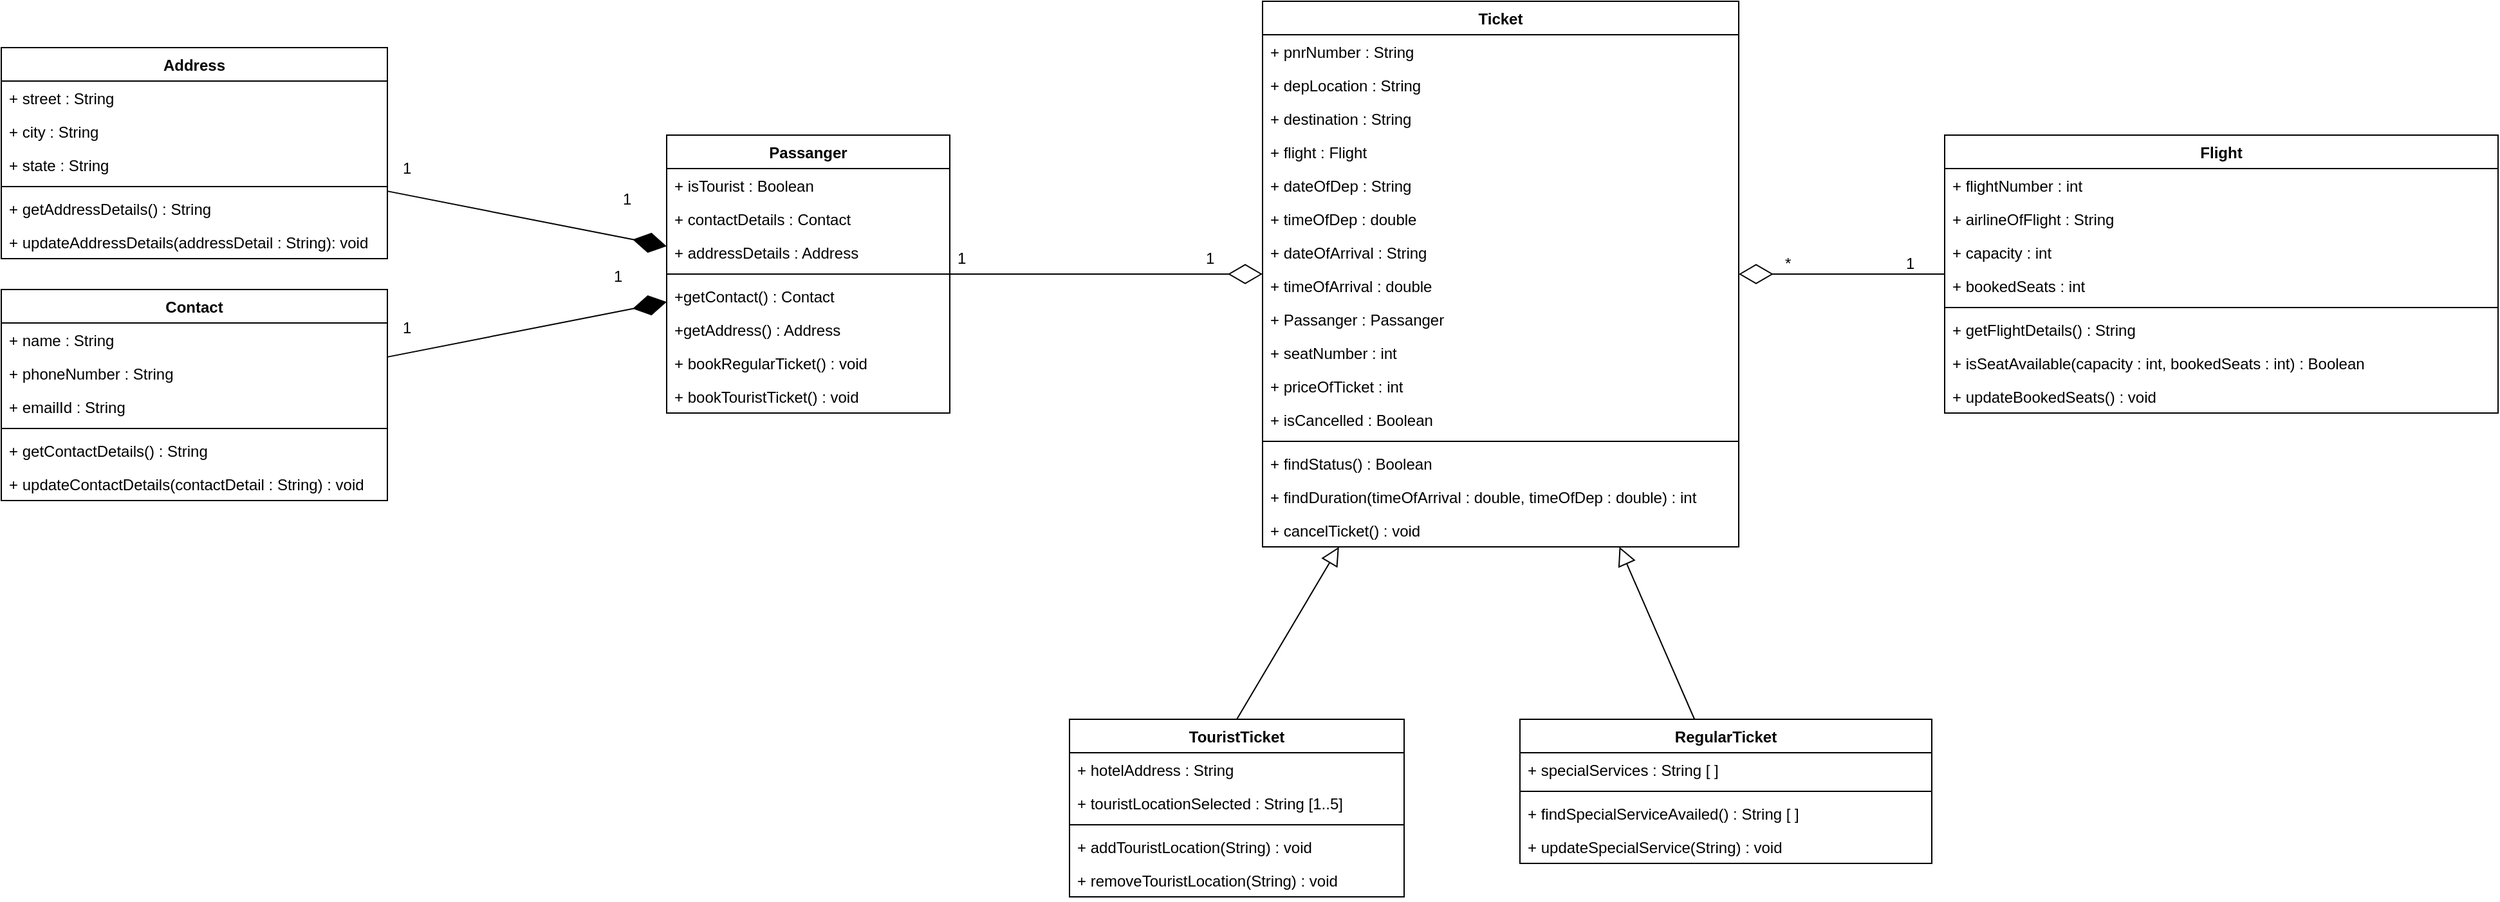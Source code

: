 <mxfile version="15.9.1" type="device"><diagram id="C5RBs43oDa-KdzZeNtuy" name="Page-1"><mxGraphModel dx="2980" dy="1078" grid="1" gridSize="10" guides="1" tooltips="1" connect="1" arrows="1" fold="1" page="1" pageScale="1" pageWidth="827" pageHeight="1169" math="0" shadow="0"><root><mxCell id="WIyWlLk6GJQsqaUBKTNV-0"/><mxCell id="WIyWlLk6GJQsqaUBKTNV-1" parent="WIyWlLk6GJQsqaUBKTNV-0"/><mxCell id="G9-gEGS7vCgU-s8YC3hp-8" value="Flight" style="swimlane;fontStyle=1;align=center;verticalAlign=top;childLayout=stackLayout;horizontal=1;startSize=26;horizontalStack=0;resizeParent=1;resizeParentMax=0;resizeLast=0;collapsible=1;marginBottom=0;" vertex="1" parent="WIyWlLk6GJQsqaUBKTNV-1"><mxGeometry x="1600" y="144" width="430" height="216" as="geometry"><mxRectangle x="60" y="90" width="70" height="26" as="alternateBounds"/></mxGeometry></mxCell><mxCell id="G9-gEGS7vCgU-s8YC3hp-9" value="+ flightNumber : int" style="text;strokeColor=none;fillColor=none;align=left;verticalAlign=top;spacingLeft=4;spacingRight=4;overflow=hidden;rotatable=0;points=[[0,0.5],[1,0.5]];portConstraint=eastwest;" vertex="1" parent="G9-gEGS7vCgU-s8YC3hp-8"><mxGeometry y="26" width="430" height="26" as="geometry"/></mxCell><mxCell id="G9-gEGS7vCgU-s8YC3hp-12" value="+ airlineOfFlight : String" style="text;strokeColor=none;fillColor=none;align=left;verticalAlign=top;spacingLeft=4;spacingRight=4;overflow=hidden;rotatable=0;points=[[0,0.5],[1,0.5]];portConstraint=eastwest;" vertex="1" parent="G9-gEGS7vCgU-s8YC3hp-8"><mxGeometry y="52" width="430" height="26" as="geometry"/></mxCell><mxCell id="G9-gEGS7vCgU-s8YC3hp-14" value="+ capacity : int" style="text;strokeColor=none;fillColor=none;align=left;verticalAlign=top;spacingLeft=4;spacingRight=4;overflow=hidden;rotatable=0;points=[[0,0.5],[1,0.5]];portConstraint=eastwest;" vertex="1" parent="G9-gEGS7vCgU-s8YC3hp-8"><mxGeometry y="78" width="430" height="26" as="geometry"/></mxCell><mxCell id="G9-gEGS7vCgU-s8YC3hp-13" value="+ bookedSeats : int" style="text;strokeColor=none;fillColor=none;align=left;verticalAlign=top;spacingLeft=4;spacingRight=4;overflow=hidden;rotatable=0;points=[[0,0.5],[1,0.5]];portConstraint=eastwest;" vertex="1" parent="G9-gEGS7vCgU-s8YC3hp-8"><mxGeometry y="104" width="430" height="26" as="geometry"/></mxCell><mxCell id="G9-gEGS7vCgU-s8YC3hp-10" value="" style="line;strokeWidth=1;fillColor=none;align=left;verticalAlign=middle;spacingTop=-1;spacingLeft=3;spacingRight=3;rotatable=0;labelPosition=right;points=[];portConstraint=eastwest;" vertex="1" parent="G9-gEGS7vCgU-s8YC3hp-8"><mxGeometry y="130" width="430" height="8" as="geometry"/></mxCell><mxCell id="G9-gEGS7vCgU-s8YC3hp-17" value="+ getFlightDetails() : String" style="text;strokeColor=none;fillColor=none;align=left;verticalAlign=top;spacingLeft=4;spacingRight=4;overflow=hidden;rotatable=0;points=[[0,0.5],[1,0.5]];portConstraint=eastwest;" vertex="1" parent="G9-gEGS7vCgU-s8YC3hp-8"><mxGeometry y="138" width="430" height="26" as="geometry"/></mxCell><mxCell id="G9-gEGS7vCgU-s8YC3hp-16" value="+ isSeatAvailable(capacity : int, bookedSeats : int) : Boolean" style="text;strokeColor=none;fillColor=none;align=left;verticalAlign=top;spacingLeft=4;spacingRight=4;overflow=hidden;rotatable=0;points=[[0,0.5],[1,0.5]];portConstraint=eastwest;" vertex="1" parent="G9-gEGS7vCgU-s8YC3hp-8"><mxGeometry y="164" width="430" height="26" as="geometry"/></mxCell><mxCell id="G9-gEGS7vCgU-s8YC3hp-11" value="+ updateBookedSeats() : void" style="text;strokeColor=none;fillColor=none;align=left;verticalAlign=top;spacingLeft=4;spacingRight=4;overflow=hidden;rotatable=0;points=[[0,0.5],[1,0.5]];portConstraint=eastwest;" vertex="1" parent="G9-gEGS7vCgU-s8YC3hp-8"><mxGeometry y="190" width="430" height="26" as="geometry"/></mxCell><mxCell id="G9-gEGS7vCgU-s8YC3hp-18" value="Passanger" style="swimlane;fontStyle=1;align=center;verticalAlign=top;childLayout=stackLayout;horizontal=1;startSize=26;horizontalStack=0;resizeParent=1;resizeParentMax=0;resizeLast=0;collapsible=1;marginBottom=0;" vertex="1" parent="WIyWlLk6GJQsqaUBKTNV-1"><mxGeometry x="607" y="144" width="220" height="216" as="geometry"/></mxCell><mxCell id="G9-gEGS7vCgU-s8YC3hp-19" value="+ isTourist : Boolean" style="text;strokeColor=none;fillColor=none;align=left;verticalAlign=top;spacingLeft=4;spacingRight=4;overflow=hidden;rotatable=0;points=[[0,0.5],[1,0.5]];portConstraint=eastwest;" vertex="1" parent="G9-gEGS7vCgU-s8YC3hp-18"><mxGeometry y="26" width="220" height="26" as="geometry"/></mxCell><mxCell id="G9-gEGS7vCgU-s8YC3hp-22" value="+ contactDetails : Contact" style="text;strokeColor=none;fillColor=none;align=left;verticalAlign=top;spacingLeft=4;spacingRight=4;overflow=hidden;rotatable=0;points=[[0,0.5],[1,0.5]];portConstraint=eastwest;" vertex="1" parent="G9-gEGS7vCgU-s8YC3hp-18"><mxGeometry y="52" width="220" height="26" as="geometry"/></mxCell><mxCell id="G9-gEGS7vCgU-s8YC3hp-23" value="+ addressDetails : Address" style="text;strokeColor=none;fillColor=none;align=left;verticalAlign=top;spacingLeft=4;spacingRight=4;overflow=hidden;rotatable=0;points=[[0,0.5],[1,0.5]];portConstraint=eastwest;" vertex="1" parent="G9-gEGS7vCgU-s8YC3hp-18"><mxGeometry y="78" width="220" height="26" as="geometry"/></mxCell><mxCell id="G9-gEGS7vCgU-s8YC3hp-20" value="" style="line;strokeWidth=1;fillColor=none;align=left;verticalAlign=middle;spacingTop=-1;spacingLeft=3;spacingRight=3;rotatable=0;labelPosition=right;points=[];portConstraint=eastwest;" vertex="1" parent="G9-gEGS7vCgU-s8YC3hp-18"><mxGeometry y="104" width="220" height="8" as="geometry"/></mxCell><mxCell id="G9-gEGS7vCgU-s8YC3hp-24" value="+getContact() : Contact" style="text;strokeColor=none;fillColor=none;align=left;verticalAlign=top;spacingLeft=4;spacingRight=4;overflow=hidden;rotatable=0;points=[[0,0.5],[1,0.5]];portConstraint=eastwest;" vertex="1" parent="G9-gEGS7vCgU-s8YC3hp-18"><mxGeometry y="112" width="220" height="26" as="geometry"/></mxCell><mxCell id="G9-gEGS7vCgU-s8YC3hp-26" value="+getAddress() : Address" style="text;strokeColor=none;fillColor=none;align=left;verticalAlign=top;spacingLeft=4;spacingRight=4;overflow=hidden;rotatable=0;points=[[0,0.5],[1,0.5]];portConstraint=eastwest;" vertex="1" parent="G9-gEGS7vCgU-s8YC3hp-18"><mxGeometry y="138" width="220" height="26" as="geometry"/></mxCell><mxCell id="G9-gEGS7vCgU-s8YC3hp-27" value="+ bookRegularTicket() : void" style="text;strokeColor=none;fillColor=none;align=left;verticalAlign=top;spacingLeft=4;spacingRight=4;overflow=hidden;rotatable=0;points=[[0,0.5],[1,0.5]];portConstraint=eastwest;" vertex="1" parent="G9-gEGS7vCgU-s8YC3hp-18"><mxGeometry y="164" width="220" height="26" as="geometry"/></mxCell><mxCell id="G9-gEGS7vCgU-s8YC3hp-21" value="+ bookTouristTicket() : void" style="text;strokeColor=none;fillColor=none;align=left;verticalAlign=top;spacingLeft=4;spacingRight=4;overflow=hidden;rotatable=0;points=[[0,0.5],[1,0.5]];portConstraint=eastwest;" vertex="1" parent="G9-gEGS7vCgU-s8YC3hp-18"><mxGeometry y="190" width="220" height="26" as="geometry"/></mxCell><mxCell id="G9-gEGS7vCgU-s8YC3hp-29" value="Ticket" style="swimlane;fontStyle=1;align=center;verticalAlign=top;childLayout=stackLayout;horizontal=1;startSize=26;horizontalStack=0;resizeParent=1;resizeParentMax=0;resizeLast=0;collapsible=1;marginBottom=0;" vertex="1" parent="WIyWlLk6GJQsqaUBKTNV-1"><mxGeometry x="1070" y="40" width="370" height="424" as="geometry"/></mxCell><mxCell id="G9-gEGS7vCgU-s8YC3hp-33" value="+ pnrNumber : String" style="text;strokeColor=none;fillColor=none;align=left;verticalAlign=top;spacingLeft=4;spacingRight=4;overflow=hidden;rotatable=0;points=[[0,0.5],[1,0.5]];portConstraint=eastwest;" vertex="1" parent="G9-gEGS7vCgU-s8YC3hp-29"><mxGeometry y="26" width="370" height="26" as="geometry"/></mxCell><mxCell id="G9-gEGS7vCgU-s8YC3hp-30" value="+ depLocation : String" style="text;strokeColor=none;fillColor=none;align=left;verticalAlign=top;spacingLeft=4;spacingRight=4;overflow=hidden;rotatable=0;points=[[0,0.5],[1,0.5]];portConstraint=eastwest;" vertex="1" parent="G9-gEGS7vCgU-s8YC3hp-29"><mxGeometry y="52" width="370" height="26" as="geometry"/></mxCell><mxCell id="G9-gEGS7vCgU-s8YC3hp-43" value="+ destination : String" style="text;strokeColor=none;fillColor=none;align=left;verticalAlign=top;spacingLeft=4;spacingRight=4;overflow=hidden;rotatable=0;points=[[0,0.5],[1,0.5]];portConstraint=eastwest;" vertex="1" parent="G9-gEGS7vCgU-s8YC3hp-29"><mxGeometry y="78" width="370" height="26" as="geometry"/></mxCell><mxCell id="G9-gEGS7vCgU-s8YC3hp-42" value="+ flight : Flight" style="text;strokeColor=none;fillColor=none;align=left;verticalAlign=top;spacingLeft=4;spacingRight=4;overflow=hidden;rotatable=0;points=[[0,0.5],[1,0.5]];portConstraint=eastwest;" vertex="1" parent="G9-gEGS7vCgU-s8YC3hp-29"><mxGeometry y="104" width="370" height="26" as="geometry"/></mxCell><mxCell id="G9-gEGS7vCgU-s8YC3hp-41" value="+ dateOfDep : String" style="text;strokeColor=none;fillColor=none;align=left;verticalAlign=top;spacingLeft=4;spacingRight=4;overflow=hidden;rotatable=0;points=[[0,0.5],[1,0.5]];portConstraint=eastwest;" vertex="1" parent="G9-gEGS7vCgU-s8YC3hp-29"><mxGeometry y="130" width="370" height="26" as="geometry"/></mxCell><mxCell id="G9-gEGS7vCgU-s8YC3hp-40" value="+ timeOfDep : double" style="text;strokeColor=none;fillColor=none;align=left;verticalAlign=top;spacingLeft=4;spacingRight=4;overflow=hidden;rotatable=0;points=[[0,0.5],[1,0.5]];portConstraint=eastwest;" vertex="1" parent="G9-gEGS7vCgU-s8YC3hp-29"><mxGeometry y="156" width="370" height="26" as="geometry"/></mxCell><mxCell id="G9-gEGS7vCgU-s8YC3hp-39" value="+ dateOfArrival : String" style="text;strokeColor=none;fillColor=none;align=left;verticalAlign=top;spacingLeft=4;spacingRight=4;overflow=hidden;rotatable=0;points=[[0,0.5],[1,0.5]];portConstraint=eastwest;" vertex="1" parent="G9-gEGS7vCgU-s8YC3hp-29"><mxGeometry y="182" width="370" height="26" as="geometry"/></mxCell><mxCell id="G9-gEGS7vCgU-s8YC3hp-38" value="+ timeOfArrival : double" style="text;strokeColor=none;fillColor=none;align=left;verticalAlign=top;spacingLeft=4;spacingRight=4;overflow=hidden;rotatable=0;points=[[0,0.5],[1,0.5]];portConstraint=eastwest;" vertex="1" parent="G9-gEGS7vCgU-s8YC3hp-29"><mxGeometry y="208" width="370" height="26" as="geometry"/></mxCell><mxCell id="G9-gEGS7vCgU-s8YC3hp-37" value="+ Passanger : Passanger" style="text;strokeColor=none;fillColor=none;align=left;verticalAlign=top;spacingLeft=4;spacingRight=4;overflow=hidden;rotatable=0;points=[[0,0.5],[1,0.5]];portConstraint=eastwest;" vertex="1" parent="G9-gEGS7vCgU-s8YC3hp-29"><mxGeometry y="234" width="370" height="26" as="geometry"/></mxCell><mxCell id="G9-gEGS7vCgU-s8YC3hp-35" value="+ seatNumber : int" style="text;strokeColor=none;fillColor=none;align=left;verticalAlign=top;spacingLeft=4;spacingRight=4;overflow=hidden;rotatable=0;points=[[0,0.5],[1,0.5]];portConstraint=eastwest;" vertex="1" parent="G9-gEGS7vCgU-s8YC3hp-29"><mxGeometry y="260" width="370" height="26" as="geometry"/></mxCell><mxCell id="G9-gEGS7vCgU-s8YC3hp-34" value="+ priceOfTicket : int" style="text;strokeColor=none;fillColor=none;align=left;verticalAlign=top;spacingLeft=4;spacingRight=4;overflow=hidden;rotatable=0;points=[[0,0.5],[1,0.5]];portConstraint=eastwest;" vertex="1" parent="G9-gEGS7vCgU-s8YC3hp-29"><mxGeometry y="286" width="370" height="26" as="geometry"/></mxCell><mxCell id="G9-gEGS7vCgU-s8YC3hp-36" value="+ isCancelled : Boolean" style="text;strokeColor=none;fillColor=none;align=left;verticalAlign=top;spacingLeft=4;spacingRight=4;overflow=hidden;rotatable=0;points=[[0,0.5],[1,0.5]];portConstraint=eastwest;" vertex="1" parent="G9-gEGS7vCgU-s8YC3hp-29"><mxGeometry y="312" width="370" height="26" as="geometry"/></mxCell><mxCell id="G9-gEGS7vCgU-s8YC3hp-31" value="" style="line;strokeWidth=1;fillColor=none;align=left;verticalAlign=middle;spacingTop=-1;spacingLeft=3;spacingRight=3;rotatable=0;labelPosition=right;points=[];portConstraint=eastwest;" vertex="1" parent="G9-gEGS7vCgU-s8YC3hp-29"><mxGeometry y="338" width="370" height="8" as="geometry"/></mxCell><mxCell id="G9-gEGS7vCgU-s8YC3hp-32" value="+ findStatus() : Boolean" style="text;strokeColor=none;fillColor=none;align=left;verticalAlign=top;spacingLeft=4;spacingRight=4;overflow=hidden;rotatable=0;points=[[0,0.5],[1,0.5]];portConstraint=eastwest;" vertex="1" parent="G9-gEGS7vCgU-s8YC3hp-29"><mxGeometry y="346" width="370" height="26" as="geometry"/></mxCell><mxCell id="G9-gEGS7vCgU-s8YC3hp-45" value="+ findDuration(timeOfArrival : double, timeOfDep : double) : int" style="text;strokeColor=none;fillColor=none;align=left;verticalAlign=top;spacingLeft=4;spacingRight=4;overflow=hidden;rotatable=0;points=[[0,0.5],[1,0.5]];portConstraint=eastwest;" vertex="1" parent="G9-gEGS7vCgU-s8YC3hp-29"><mxGeometry y="372" width="370" height="26" as="geometry"/></mxCell><mxCell id="G9-gEGS7vCgU-s8YC3hp-44" value="+ cancelTicket() : void" style="text;strokeColor=none;fillColor=none;align=left;verticalAlign=top;spacingLeft=4;spacingRight=4;overflow=hidden;rotatable=0;points=[[0,0.5],[1,0.5]];portConstraint=eastwest;" vertex="1" parent="G9-gEGS7vCgU-s8YC3hp-29"><mxGeometry y="398" width="370" height="26" as="geometry"/></mxCell><mxCell id="G9-gEGS7vCgU-s8YC3hp-46" value="RegularTicket" style="swimlane;fontStyle=1;align=center;verticalAlign=top;childLayout=stackLayout;horizontal=1;startSize=26;horizontalStack=0;resizeParent=1;resizeParentMax=0;resizeLast=0;collapsible=1;marginBottom=0;" vertex="1" parent="WIyWlLk6GJQsqaUBKTNV-1"><mxGeometry x="1270" y="598" width="320" height="112" as="geometry"/></mxCell><mxCell id="G9-gEGS7vCgU-s8YC3hp-47" value="+ specialServices : String [ ]" style="text;strokeColor=none;fillColor=none;align=left;verticalAlign=top;spacingLeft=4;spacingRight=4;overflow=hidden;rotatable=0;points=[[0,0.5],[1,0.5]];portConstraint=eastwest;" vertex="1" parent="G9-gEGS7vCgU-s8YC3hp-46"><mxGeometry y="26" width="320" height="26" as="geometry"/></mxCell><mxCell id="G9-gEGS7vCgU-s8YC3hp-48" value="" style="line;strokeWidth=1;fillColor=none;align=left;verticalAlign=middle;spacingTop=-1;spacingLeft=3;spacingRight=3;rotatable=0;labelPosition=right;points=[];portConstraint=eastwest;" vertex="1" parent="G9-gEGS7vCgU-s8YC3hp-46"><mxGeometry y="52" width="320" height="8" as="geometry"/></mxCell><mxCell id="G9-gEGS7vCgU-s8YC3hp-49" value="+ findSpecialServiceAvailed() : String [ ]" style="text;strokeColor=none;fillColor=none;align=left;verticalAlign=top;spacingLeft=4;spacingRight=4;overflow=hidden;rotatable=0;points=[[0,0.5],[1,0.5]];portConstraint=eastwest;" vertex="1" parent="G9-gEGS7vCgU-s8YC3hp-46"><mxGeometry y="60" width="320" height="26" as="geometry"/></mxCell><mxCell id="G9-gEGS7vCgU-s8YC3hp-54" value="+ updateSpecialService(String) : void" style="text;strokeColor=none;fillColor=none;align=left;verticalAlign=top;spacingLeft=4;spacingRight=4;overflow=hidden;rotatable=0;points=[[0,0.5],[1,0.5]];portConstraint=eastwest;" vertex="1" parent="G9-gEGS7vCgU-s8YC3hp-46"><mxGeometry y="86" width="320" height="26" as="geometry"/></mxCell><mxCell id="G9-gEGS7vCgU-s8YC3hp-70" style="edgeStyle=none;html=1;endSize=12;endArrow=block;endFill=0;exitX=0.5;exitY=0;exitDx=0;exitDy=0;" edge="1" parent="WIyWlLk6GJQsqaUBKTNV-1" source="G9-gEGS7vCgU-s8YC3hp-50" target="G9-gEGS7vCgU-s8YC3hp-29"><mxGeometry relative="1" as="geometry"/></mxCell><mxCell id="G9-gEGS7vCgU-s8YC3hp-50" value="TouristTicket" style="swimlane;fontStyle=1;align=center;verticalAlign=top;childLayout=stackLayout;horizontal=1;startSize=26;horizontalStack=0;resizeParent=1;resizeParentMax=0;resizeLast=0;collapsible=1;marginBottom=0;" vertex="1" parent="WIyWlLk6GJQsqaUBKTNV-1"><mxGeometry x="920" y="598" width="260" height="138" as="geometry"/></mxCell><mxCell id="G9-gEGS7vCgU-s8YC3hp-55" value="+ hotelAddress : String" style="text;strokeColor=none;fillColor=none;align=left;verticalAlign=top;spacingLeft=4;spacingRight=4;overflow=hidden;rotatable=0;points=[[0,0.5],[1,0.5]];portConstraint=eastwest;" vertex="1" parent="G9-gEGS7vCgU-s8YC3hp-50"><mxGeometry y="26" width="260" height="26" as="geometry"/></mxCell><mxCell id="G9-gEGS7vCgU-s8YC3hp-51" value="+ touristLocationSelected : String [1..5]" style="text;strokeColor=none;fillColor=none;align=left;verticalAlign=top;spacingLeft=4;spacingRight=4;overflow=hidden;rotatable=0;points=[[0,0.5],[1,0.5]];portConstraint=eastwest;" vertex="1" parent="G9-gEGS7vCgU-s8YC3hp-50"><mxGeometry y="52" width="260" height="26" as="geometry"/></mxCell><mxCell id="G9-gEGS7vCgU-s8YC3hp-52" value="" style="line;strokeWidth=1;fillColor=none;align=left;verticalAlign=middle;spacingTop=-1;spacingLeft=3;spacingRight=3;rotatable=0;labelPosition=right;points=[];portConstraint=eastwest;" vertex="1" parent="G9-gEGS7vCgU-s8YC3hp-50"><mxGeometry y="78" width="260" height="8" as="geometry"/></mxCell><mxCell id="G9-gEGS7vCgU-s8YC3hp-56" value="+ addTouristLocation(String) : void" style="text;strokeColor=none;fillColor=none;align=left;verticalAlign=top;spacingLeft=4;spacingRight=4;overflow=hidden;rotatable=0;points=[[0,0.5],[1,0.5]];portConstraint=eastwest;" vertex="1" parent="G9-gEGS7vCgU-s8YC3hp-50"><mxGeometry y="86" width="260" height="26" as="geometry"/></mxCell><mxCell id="G9-gEGS7vCgU-s8YC3hp-53" value="+ removeTouristLocation(String) : void" style="text;strokeColor=none;fillColor=none;align=left;verticalAlign=top;spacingLeft=4;spacingRight=4;overflow=hidden;rotatable=0;points=[[0,0.5],[1,0.5]];portConstraint=eastwest;" vertex="1" parent="G9-gEGS7vCgU-s8YC3hp-50"><mxGeometry y="112" width="260" height="26" as="geometry"/></mxCell><mxCell id="G9-gEGS7vCgU-s8YC3hp-86" style="endArrow=diamondThin;endFill=1;endSize=24;html=1;" edge="1" parent="WIyWlLk6GJQsqaUBKTNV-1" source="G9-gEGS7vCgU-s8YC3hp-57" target="G9-gEGS7vCgU-s8YC3hp-18"><mxGeometry relative="1" as="geometry"/></mxCell><mxCell id="G9-gEGS7vCgU-s8YC3hp-57" value="Contact" style="swimlane;fontStyle=1;align=center;verticalAlign=top;childLayout=stackLayout;horizontal=1;startSize=26;horizontalStack=0;resizeParent=1;resizeParentMax=0;resizeLast=0;collapsible=1;marginBottom=0;" vertex="1" parent="WIyWlLk6GJQsqaUBKTNV-1"><mxGeometry x="90" y="264" width="300" height="164" as="geometry"><mxRectangle x="260" y="560" width="100" height="26" as="alternateBounds"/></mxGeometry></mxCell><mxCell id="G9-gEGS7vCgU-s8YC3hp-67" value="+ name : String" style="text;strokeColor=none;fillColor=none;align=left;verticalAlign=top;spacingLeft=4;spacingRight=4;overflow=hidden;rotatable=0;points=[[0,0.5],[1,0.5]];portConstraint=eastwest;" vertex="1" parent="G9-gEGS7vCgU-s8YC3hp-57"><mxGeometry y="26" width="300" height="26" as="geometry"/></mxCell><mxCell id="G9-gEGS7vCgU-s8YC3hp-68" value="+ phoneNumber : String " style="text;strokeColor=none;fillColor=none;align=left;verticalAlign=top;spacingLeft=4;spacingRight=4;overflow=hidden;rotatable=0;points=[[0,0.5],[1,0.5]];portConstraint=eastwest;" vertex="1" parent="G9-gEGS7vCgU-s8YC3hp-57"><mxGeometry y="52" width="300" height="26" as="geometry"/></mxCell><mxCell id="G9-gEGS7vCgU-s8YC3hp-58" value="+ emailId : String" style="text;strokeColor=none;fillColor=none;align=left;verticalAlign=top;spacingLeft=4;spacingRight=4;overflow=hidden;rotatable=0;points=[[0,0.5],[1,0.5]];portConstraint=eastwest;" vertex="1" parent="G9-gEGS7vCgU-s8YC3hp-57"><mxGeometry y="78" width="300" height="26" as="geometry"/></mxCell><mxCell id="G9-gEGS7vCgU-s8YC3hp-59" value="" style="line;strokeWidth=1;fillColor=none;align=left;verticalAlign=middle;spacingTop=-1;spacingLeft=3;spacingRight=3;rotatable=0;labelPosition=right;points=[];portConstraint=eastwest;" vertex="1" parent="G9-gEGS7vCgU-s8YC3hp-57"><mxGeometry y="104" width="300" height="8" as="geometry"/></mxCell><mxCell id="G9-gEGS7vCgU-s8YC3hp-98" value="+ getContactDetails() : String" style="text;strokeColor=none;fillColor=none;align=left;verticalAlign=top;spacingLeft=4;spacingRight=4;overflow=hidden;rotatable=0;points=[[0,0.5],[1,0.5]];portConstraint=eastwest;" vertex="1" parent="G9-gEGS7vCgU-s8YC3hp-57"><mxGeometry y="112" width="300" height="26" as="geometry"/></mxCell><mxCell id="G9-gEGS7vCgU-s8YC3hp-96" value="+ updateContactDetails(contactDetail : String) : void" style="text;strokeColor=none;fillColor=none;align=left;verticalAlign=top;spacingLeft=4;spacingRight=4;overflow=hidden;rotatable=0;points=[[0,0.5],[1,0.5]];portConstraint=eastwest;" vertex="1" parent="G9-gEGS7vCgU-s8YC3hp-57"><mxGeometry y="138" width="300" height="26" as="geometry"/></mxCell><mxCell id="G9-gEGS7vCgU-s8YC3hp-85" style="endArrow=diamondThin;endFill=1;endSize=24;html=1;" edge="1" parent="WIyWlLk6GJQsqaUBKTNV-1" source="G9-gEGS7vCgU-s8YC3hp-61" target="G9-gEGS7vCgU-s8YC3hp-18"><mxGeometry relative="1" as="geometry"/></mxCell><mxCell id="G9-gEGS7vCgU-s8YC3hp-61" value="Address" style="swimlane;fontStyle=1;align=center;verticalAlign=top;childLayout=stackLayout;horizontal=1;startSize=26;horizontalStack=0;resizeParent=1;resizeParentMax=0;resizeLast=0;collapsible=1;marginBottom=0;" vertex="1" parent="WIyWlLk6GJQsqaUBKTNV-1"><mxGeometry x="90" y="76" width="300" height="164" as="geometry"/></mxCell><mxCell id="G9-gEGS7vCgU-s8YC3hp-65" value="+ street : String" style="text;strokeColor=none;fillColor=none;align=left;verticalAlign=top;spacingLeft=4;spacingRight=4;overflow=hidden;rotatable=0;points=[[0,0.5],[1,0.5]];portConstraint=eastwest;" vertex="1" parent="G9-gEGS7vCgU-s8YC3hp-61"><mxGeometry y="26" width="300" height="26" as="geometry"/></mxCell><mxCell id="G9-gEGS7vCgU-s8YC3hp-66" value="+ city : String" style="text;strokeColor=none;fillColor=none;align=left;verticalAlign=top;spacingLeft=4;spacingRight=4;overflow=hidden;rotatable=0;points=[[0,0.5],[1,0.5]];portConstraint=eastwest;" vertex="1" parent="G9-gEGS7vCgU-s8YC3hp-61"><mxGeometry y="52" width="300" height="26" as="geometry"/></mxCell><mxCell id="G9-gEGS7vCgU-s8YC3hp-62" value="+ state : String" style="text;strokeColor=none;fillColor=none;align=left;verticalAlign=top;spacingLeft=4;spacingRight=4;overflow=hidden;rotatable=0;points=[[0,0.5],[1,0.5]];portConstraint=eastwest;" vertex="1" parent="G9-gEGS7vCgU-s8YC3hp-61"><mxGeometry y="78" width="300" height="26" as="geometry"/></mxCell><mxCell id="G9-gEGS7vCgU-s8YC3hp-63" value="" style="line;strokeWidth=1;fillColor=none;align=left;verticalAlign=middle;spacingTop=-1;spacingLeft=3;spacingRight=3;rotatable=0;labelPosition=right;points=[];portConstraint=eastwest;" vertex="1" parent="G9-gEGS7vCgU-s8YC3hp-61"><mxGeometry y="104" width="300" height="8" as="geometry"/></mxCell><mxCell id="G9-gEGS7vCgU-s8YC3hp-94" value="+ getAddressDetails() : String" style="text;strokeColor=none;fillColor=none;align=left;verticalAlign=top;spacingLeft=4;spacingRight=4;overflow=hidden;rotatable=0;points=[[0,0.5],[1,0.5]];portConstraint=eastwest;" vertex="1" parent="G9-gEGS7vCgU-s8YC3hp-61"><mxGeometry y="112" width="300" height="26" as="geometry"/></mxCell><mxCell id="G9-gEGS7vCgU-s8YC3hp-97" value="+ updateAddressDetails(addressDetail : String): void" style="text;strokeColor=none;fillColor=none;align=left;verticalAlign=top;spacingLeft=4;spacingRight=4;overflow=hidden;rotatable=0;points=[[0,0.5],[1,0.5]];portConstraint=eastwest;" vertex="1" parent="G9-gEGS7vCgU-s8YC3hp-61"><mxGeometry y="138" width="300" height="26" as="geometry"/></mxCell><mxCell id="G9-gEGS7vCgU-s8YC3hp-83" style="edgeStyle=none;html=1;endSize=12;endArrow=block;endFill=0;" edge="1" parent="WIyWlLk6GJQsqaUBKTNV-1" source="G9-gEGS7vCgU-s8YC3hp-46" target="G9-gEGS7vCgU-s8YC3hp-29"><mxGeometry relative="1" as="geometry"><mxPoint x="1330" y="574" as="sourcePoint"/><mxPoint x="1180" y="490" as="targetPoint"/></mxGeometry></mxCell><mxCell id="G9-gEGS7vCgU-s8YC3hp-99" value="" style="endArrow=diamondThin;endFill=0;endSize=24;html=1;rounded=0;" edge="1" parent="WIyWlLk6GJQsqaUBKTNV-1" source="G9-gEGS7vCgU-s8YC3hp-8" target="G9-gEGS7vCgU-s8YC3hp-29"><mxGeometry width="160" relative="1" as="geometry"><mxPoint x="1420" y="290" as="sourcePoint"/><mxPoint x="1580" y="290" as="targetPoint"/></mxGeometry></mxCell><mxCell id="G9-gEGS7vCgU-s8YC3hp-100" value="" style="endArrow=diamondThin;endFill=0;endSize=24;html=1;rounded=0;" edge="1" parent="WIyWlLk6GJQsqaUBKTNV-1" source="G9-gEGS7vCgU-s8YC3hp-18" target="G9-gEGS7vCgU-s8YC3hp-29"><mxGeometry width="160" relative="1" as="geometry"><mxPoint x="980" y="40" as="sourcePoint"/><mxPoint x="1140" y="40" as="targetPoint"/></mxGeometry></mxCell><mxCell id="G9-gEGS7vCgU-s8YC3hp-101" value="1" style="text;strokeColor=none;fillColor=none;align=left;verticalAlign=top;spacingLeft=4;spacingRight=4;overflow=hidden;rotatable=0;points=[[0,0.5],[1,0.5]];portConstraint=eastwest;" vertex="1" parent="WIyWlLk6GJQsqaUBKTNV-1"><mxGeometry x="396" y="156" width="36" height="24" as="geometry"/></mxCell><mxCell id="G9-gEGS7vCgU-s8YC3hp-102" value="1" style="text;strokeColor=none;fillColor=none;align=left;verticalAlign=top;spacingLeft=4;spacingRight=4;overflow=hidden;rotatable=0;points=[[0,0.5],[1,0.5]];portConstraint=eastwest;" vertex="1" parent="WIyWlLk6GJQsqaUBKTNV-1"><mxGeometry x="567" y="180" width="40" as="geometry"/></mxCell><mxCell id="G9-gEGS7vCgU-s8YC3hp-103" value="1" style="text;strokeColor=none;fillColor=none;align=left;verticalAlign=top;spacingLeft=4;spacingRight=4;overflow=hidden;rotatable=0;points=[[0,0.5],[1,0.5]];portConstraint=eastwest;" vertex="1" parent="WIyWlLk6GJQsqaUBKTNV-1"><mxGeometry x="396" y="280" width="36" height="24" as="geometry"/></mxCell><mxCell id="G9-gEGS7vCgU-s8YC3hp-104" value="1" style="text;strokeColor=none;fillColor=none;align=left;verticalAlign=top;spacingLeft=4;spacingRight=4;overflow=hidden;rotatable=0;points=[[0,0.5],[1,0.5]];portConstraint=eastwest;" vertex="1" parent="WIyWlLk6GJQsqaUBKTNV-1"><mxGeometry x="560" y="240" width="36" height="24" as="geometry"/></mxCell><mxCell id="G9-gEGS7vCgU-s8YC3hp-105" value="1" style="text;strokeColor=none;fillColor=none;align=left;verticalAlign=top;spacingLeft=4;spacingRight=4;overflow=hidden;rotatable=0;points=[[0,0.5],[1,0.5]];portConstraint=eastwest;" vertex="1" parent="WIyWlLk6GJQsqaUBKTNV-1"><mxGeometry x="827" y="226" width="36" height="24" as="geometry"/></mxCell><mxCell id="G9-gEGS7vCgU-s8YC3hp-106" value="1" style="text;strokeColor=none;fillColor=none;align=left;verticalAlign=top;spacingLeft=4;spacingRight=4;overflow=hidden;rotatable=0;points=[[0,0.5],[1,0.5]];portConstraint=eastwest;" vertex="1" parent="WIyWlLk6GJQsqaUBKTNV-1"><mxGeometry x="1020" y="226" width="36" height="24" as="geometry"/></mxCell><mxCell id="G9-gEGS7vCgU-s8YC3hp-107" value="1" style="text;strokeColor=none;fillColor=none;align=left;verticalAlign=top;spacingLeft=4;spacingRight=4;overflow=hidden;rotatable=0;points=[[0,0.5],[1,0.5]];portConstraint=eastwest;" vertex="1" parent="WIyWlLk6GJQsqaUBKTNV-1"><mxGeometry x="1564" y="230" width="36" height="24" as="geometry"/></mxCell><mxCell id="G9-gEGS7vCgU-s8YC3hp-108" value="*" style="text;strokeColor=none;fillColor=none;align=left;verticalAlign=top;spacingLeft=4;spacingRight=4;overflow=hidden;rotatable=0;points=[[0,0.5],[1,0.5]];portConstraint=eastwest;" vertex="1" parent="WIyWlLk6GJQsqaUBKTNV-1"><mxGeometry x="1470" y="230" width="30" height="20" as="geometry"/></mxCell></root></mxGraphModel></diagram></mxfile>